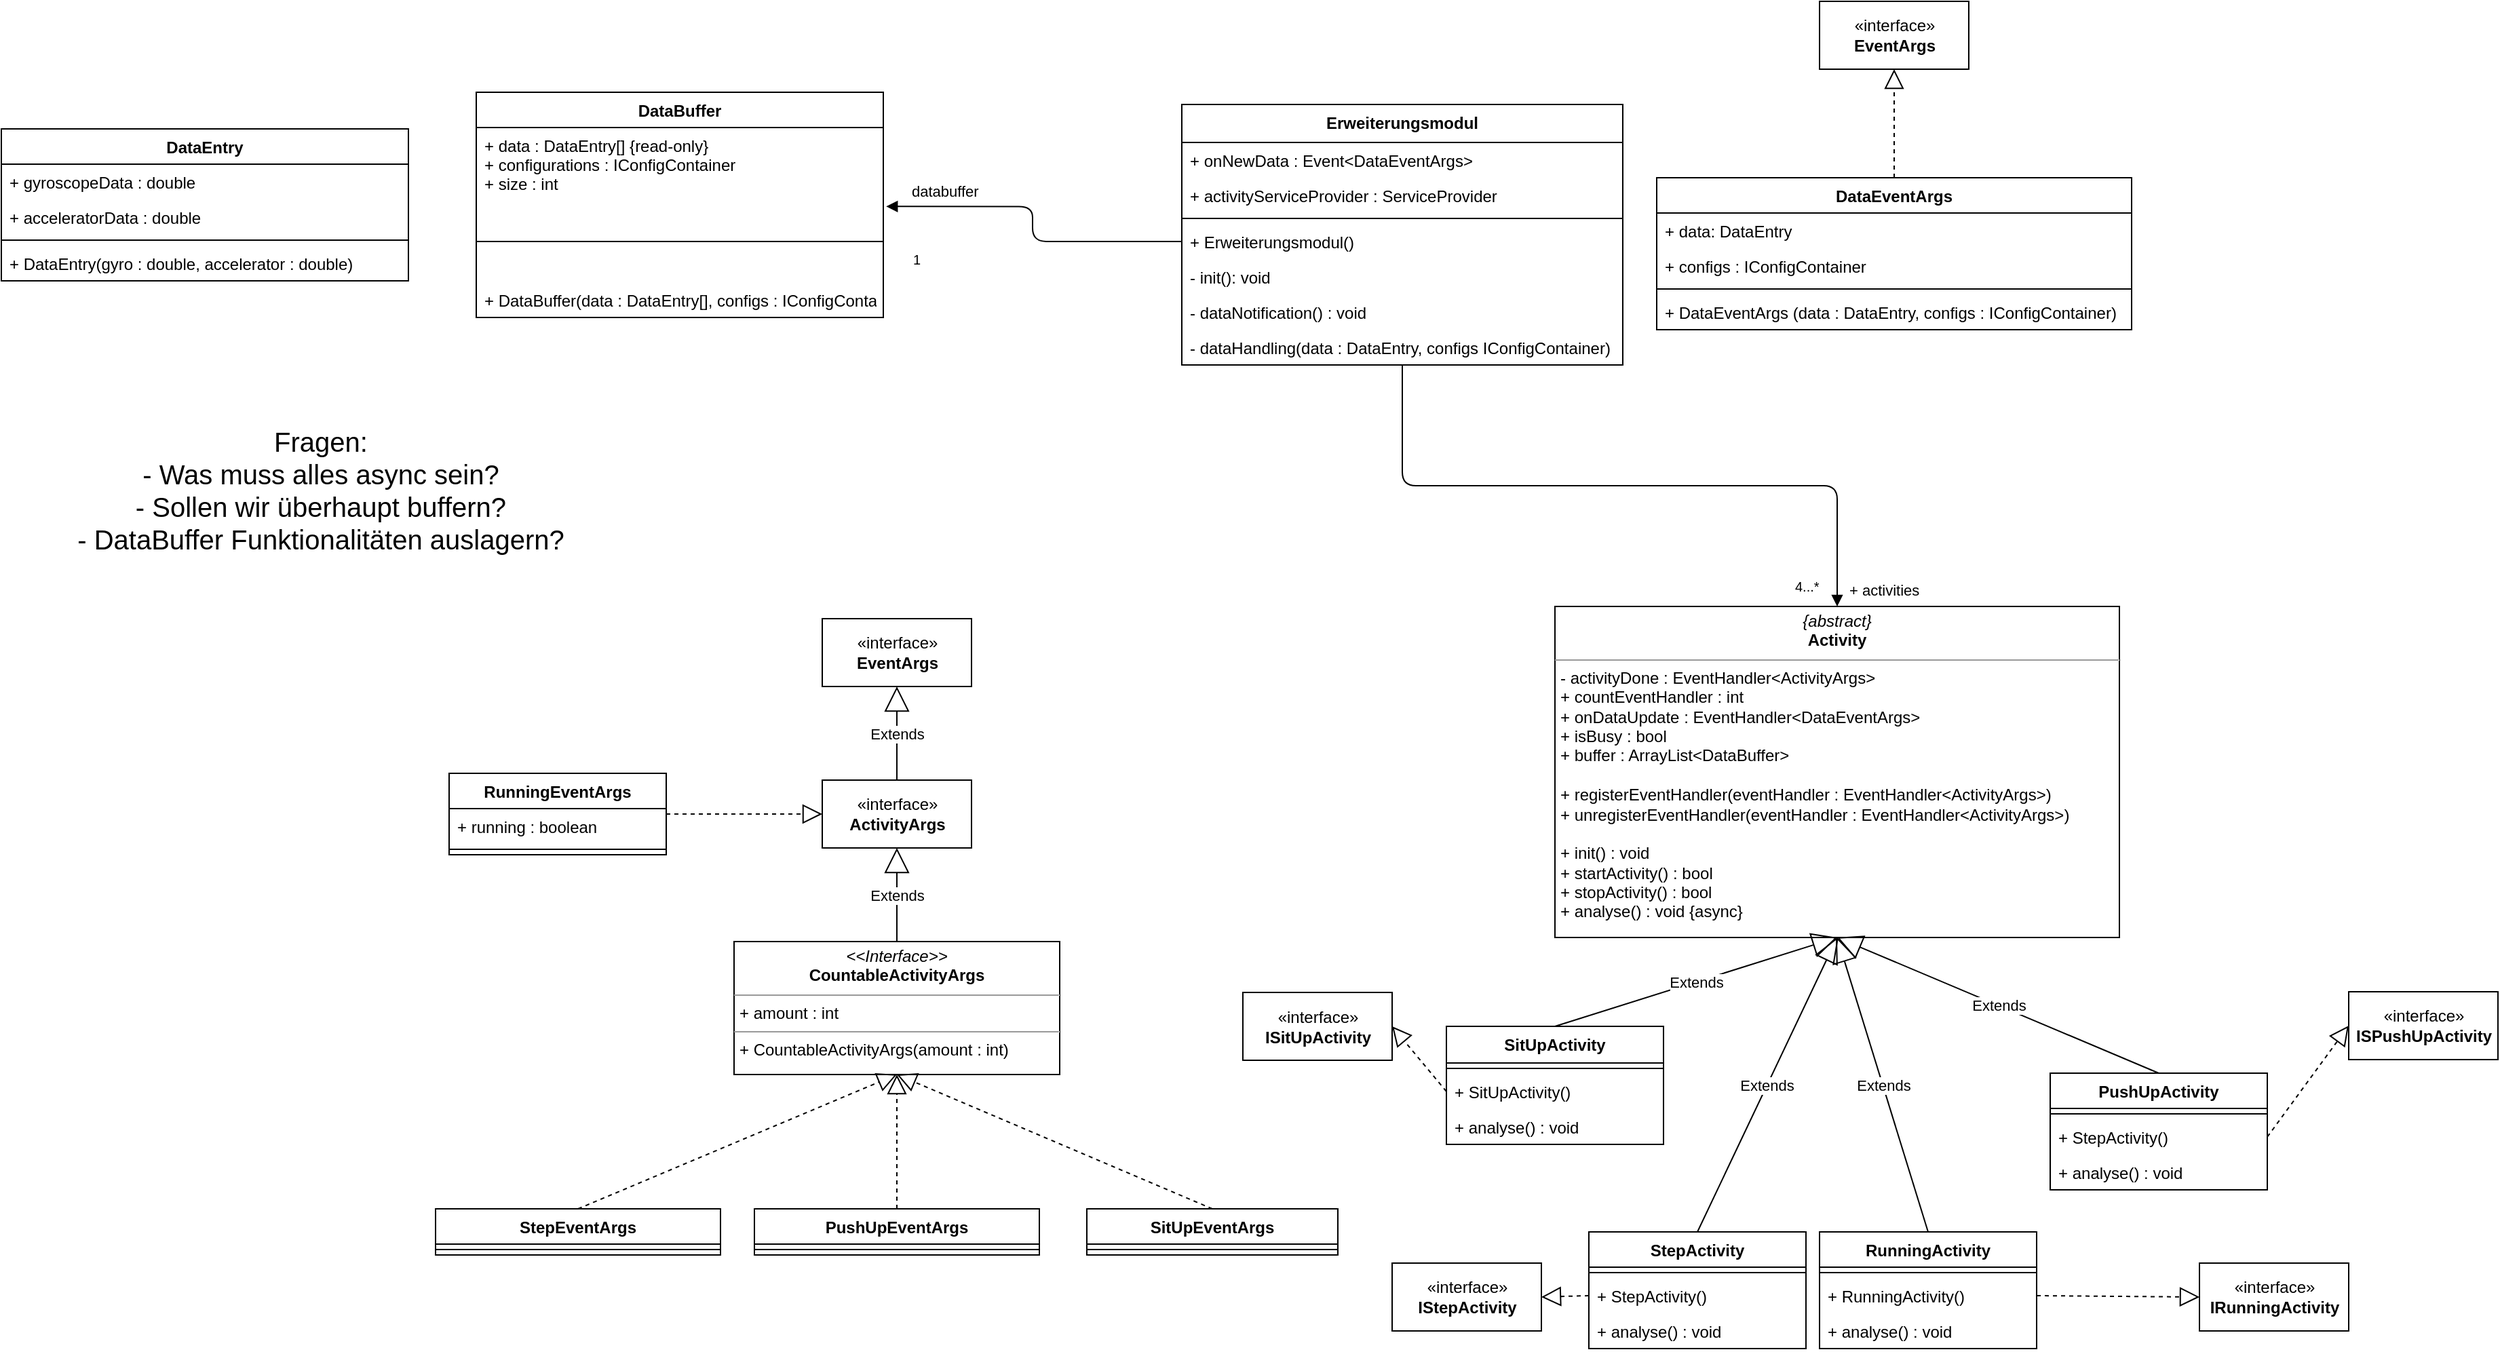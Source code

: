 <mxfile version="12.3.8" type="device" pages="1"><diagram id="adMyBay1lu6xidjCouD3" name="EM"><mxGraphModel dx="2433" dy="600" grid="1" gridSize="10" guides="1" tooltips="1" connect="1" arrows="1" fold="1" page="1" pageScale="1" pageWidth="850" pageHeight="1100" math="0" shadow="0"><root><mxCell id="0"/><mxCell id="1" parent="0"/><mxCell id="1QQ3cwLplbujhVV3ZzxS-13" value="DataBuffer" style="swimlane;fontStyle=1;align=center;verticalAlign=top;childLayout=stackLayout;horizontal=1;startSize=26;horizontalStack=0;resizeParent=1;resizeParentMax=0;resizeLast=0;collapsible=1;marginBottom=0;" parent="1" vertex="1"><mxGeometry x="-330" y="137" width="300" height="166" as="geometry"/></mxCell><mxCell id="1QQ3cwLplbujhVV3ZzxS-14" value="+ data : DataEntry[] {read-only}&#10;+ configurations : IConfigContainer&#10;+ size : int" style="text;strokeColor=none;fillColor=none;align=left;verticalAlign=top;spacingLeft=4;spacingRight=4;overflow=hidden;rotatable=0;points=[[0,0.5],[1,0.5]];portConstraint=eastwest;" parent="1QQ3cwLplbujhVV3ZzxS-13" vertex="1"><mxGeometry y="26" width="300" height="54" as="geometry"/></mxCell><mxCell id="1QQ3cwLplbujhVV3ZzxS-15" value="" style="line;strokeWidth=1;fillColor=none;align=left;verticalAlign=middle;spacingTop=-1;spacingLeft=3;spacingRight=3;rotatable=0;labelPosition=right;points=[];portConstraint=eastwest;" parent="1QQ3cwLplbujhVV3ZzxS-13" vertex="1"><mxGeometry y="80" width="300" height="60" as="geometry"/></mxCell><mxCell id="1QQ3cwLplbujhVV3ZzxS-16" value="+ DataBuffer(data : DataEntry[], configs : IConfigContainer)" style="text;strokeColor=none;fillColor=none;align=left;verticalAlign=top;spacingLeft=4;spacingRight=4;overflow=hidden;rotatable=0;points=[[0,0.5],[1,0.5]];portConstraint=eastwest;" parent="1QQ3cwLplbujhVV3ZzxS-13" vertex="1"><mxGeometry y="140" width="300" height="26" as="geometry"/></mxCell><mxCell id="1QQ3cwLplbujhVV3ZzxS-24" value="DataEntry" style="swimlane;fontStyle=1;align=center;verticalAlign=top;childLayout=stackLayout;horizontal=1;startSize=26;horizontalStack=0;resizeParent=1;resizeParentMax=0;resizeLast=0;collapsible=1;marginBottom=0;" parent="1" vertex="1"><mxGeometry x="-680" y="164" width="300" height="112" as="geometry"/></mxCell><mxCell id="1QQ3cwLplbujhVV3ZzxS-25" value="+ gyroscopeData : double" style="text;strokeColor=none;fillColor=none;align=left;verticalAlign=top;spacingLeft=4;spacingRight=4;overflow=hidden;rotatable=0;points=[[0,0.5],[1,0.5]];portConstraint=eastwest;" parent="1QQ3cwLplbujhVV3ZzxS-24" vertex="1"><mxGeometry y="26" width="300" height="26" as="geometry"/></mxCell><mxCell id="1QQ3cwLplbujhVV3ZzxS-28" value="+ acceleratorData : double" style="text;strokeColor=none;fillColor=none;align=left;verticalAlign=top;spacingLeft=4;spacingRight=4;overflow=hidden;rotatable=0;points=[[0,0.5],[1,0.5]];portConstraint=eastwest;" parent="1QQ3cwLplbujhVV3ZzxS-24" vertex="1"><mxGeometry y="52" width="300" height="26" as="geometry"/></mxCell><mxCell id="1QQ3cwLplbujhVV3ZzxS-26" value="" style="line;strokeWidth=1;fillColor=none;align=left;verticalAlign=middle;spacingTop=-1;spacingLeft=3;spacingRight=3;rotatable=0;labelPosition=right;points=[];portConstraint=eastwest;" parent="1QQ3cwLplbujhVV3ZzxS-24" vertex="1"><mxGeometry y="78" width="300" height="8" as="geometry"/></mxCell><mxCell id="1QQ3cwLplbujhVV3ZzxS-27" value="+ DataEntry(gyro : double, accelerator : double)" style="text;strokeColor=none;fillColor=none;align=left;verticalAlign=top;spacingLeft=4;spacingRight=4;overflow=hidden;rotatable=0;points=[[0,0.5],[1,0.5]];portConstraint=eastwest;" parent="1QQ3cwLplbujhVV3ZzxS-24" vertex="1"><mxGeometry y="86" width="300" height="26" as="geometry"/></mxCell><mxCell id="1QQ3cwLplbujhVV3ZzxS-32" value="DataEventArgs" style="swimlane;fontStyle=1;align=center;verticalAlign=top;childLayout=stackLayout;horizontal=1;startSize=26;horizontalStack=0;resizeParent=1;resizeParentMax=0;resizeLast=0;collapsible=1;marginBottom=0;" parent="1" vertex="1"><mxGeometry x="540" y="200" width="350" height="112" as="geometry"/></mxCell><mxCell id="1QQ3cwLplbujhVV3ZzxS-33" value="+ data: DataEntry" style="text;strokeColor=none;fillColor=none;align=left;verticalAlign=top;spacingLeft=4;spacingRight=4;overflow=hidden;rotatable=0;points=[[0,0.5],[1,0.5]];portConstraint=eastwest;" parent="1QQ3cwLplbujhVV3ZzxS-32" vertex="1"><mxGeometry y="26" width="350" height="26" as="geometry"/></mxCell><mxCell id="1QQ3cwLplbujhVV3ZzxS-36" value="+ configs : IConfigContainer" style="text;strokeColor=none;fillColor=none;align=left;verticalAlign=top;spacingLeft=4;spacingRight=4;overflow=hidden;rotatable=0;points=[[0,0.5],[1,0.5]];portConstraint=eastwest;" parent="1QQ3cwLplbujhVV3ZzxS-32" vertex="1"><mxGeometry y="52" width="350" height="26" as="geometry"/></mxCell><mxCell id="1QQ3cwLplbujhVV3ZzxS-34" value="" style="line;strokeWidth=1;fillColor=none;align=left;verticalAlign=middle;spacingTop=-1;spacingLeft=3;spacingRight=3;rotatable=0;labelPosition=right;points=[];portConstraint=eastwest;" parent="1QQ3cwLplbujhVV3ZzxS-32" vertex="1"><mxGeometry y="78" width="350" height="8" as="geometry"/></mxCell><mxCell id="1QQ3cwLplbujhVV3ZzxS-35" value="+ DataEventArgs (data : DataEntry, configs : IConfigContainer)" style="text;strokeColor=none;fillColor=none;align=left;verticalAlign=top;spacingLeft=4;spacingRight=4;overflow=hidden;rotatable=0;points=[[0,0.5],[1,0.5]];portConstraint=eastwest;" parent="1QQ3cwLplbujhVV3ZzxS-32" vertex="1"><mxGeometry y="86" width="350" height="26" as="geometry"/></mxCell><mxCell id="1QQ3cwLplbujhVV3ZzxS-37" value="«interface»&lt;br&gt;&lt;b&gt;EventArgs&lt;/b&gt;" style="html=1;" parent="1" vertex="1"><mxGeometry x="660" y="70" width="110" height="50" as="geometry"/></mxCell><mxCell id="1QQ3cwLplbujhVV3ZzxS-43" value="" style="endArrow=block;dashed=1;endFill=0;endSize=12;html=1;exitX=0.5;exitY=0;exitDx=0;exitDy=0;" parent="1" source="1QQ3cwLplbujhVV3ZzxS-32" target="1QQ3cwLplbujhVV3ZzxS-37" edge="1"><mxGeometry width="160" relative="1" as="geometry"><mxPoint x="320" y="160" as="sourcePoint"/><mxPoint x="480" y="160" as="targetPoint"/></mxGeometry></mxCell><mxCell id="1QQ3cwLplbujhVV3ZzxS-45" value="&lt;p style=&quot;margin: 0px ; margin-top: 4px ; text-align: center&quot;&gt;&lt;i&gt;{abstract}&lt;/i&gt;&lt;br&gt;&lt;b&gt;Activity&lt;/b&gt;&lt;/p&gt;&lt;hr size=&quot;1&quot;&gt;&lt;p style=&quot;margin: 0px ; margin-left: 4px&quot;&gt;&lt;span&gt;- activityDone : EventHandler&amp;lt;ActivityArgs&amp;gt;&lt;/span&gt;&lt;br&gt;&lt;/p&gt;&lt;p style=&quot;margin: 0px ; margin-left: 4px&quot;&gt;&lt;span&gt;+ countEventHandler : int&lt;/span&gt;&lt;/p&gt;&lt;p style=&quot;margin: 0px ; margin-left: 4px&quot;&gt;&lt;span&gt;+ onDataUpdate : EventHandler&amp;lt;DataEventArgs&amp;gt;&lt;/span&gt;&lt;/p&gt;&lt;p style=&quot;margin: 0px ; margin-left: 4px&quot;&gt;&lt;span&gt;+ isBusy : bool&lt;/span&gt;&lt;/p&gt;&lt;p style=&quot;margin: 0px ; margin-left: 4px&quot;&gt;&lt;span&gt;+ buffer : ArrayList&amp;lt;DataBuffer&amp;gt;&amp;nbsp;&lt;/span&gt;&lt;/p&gt;&lt;p style=&quot;margin: 0px ; margin-left: 4px&quot;&gt;&lt;span&gt;&lt;br&gt;&lt;/span&gt;&lt;/p&gt;&lt;p style=&quot;margin: 0px ; margin-left: 4px&quot;&gt;&lt;span&gt;+ registerEventHandler(eventHandler : EventHandler&amp;lt;ActivityArgs&amp;gt;)&lt;/span&gt;&lt;/p&gt;&lt;p style=&quot;margin: 0px ; margin-left: 4px&quot;&gt;+ unregisterEventHandler(eventHandler : EventHandler&amp;lt;ActivityArgs&amp;gt;)&lt;/p&gt;&lt;p style=&quot;margin: 0px ; margin-left: 4px&quot;&gt;&lt;br&gt;&lt;/p&gt;&lt;p style=&quot;margin: 0px ; margin-left: 4px&quot;&gt;+ init() : void&lt;/p&gt;&lt;p style=&quot;margin: 0px ; margin-left: 4px&quot;&gt;&lt;span&gt;+ startActivity() : bool&lt;/span&gt;&lt;/p&gt;&lt;p style=&quot;margin: 0px ; margin-left: 4px&quot;&gt;&lt;span&gt;+ stopActivity() : bool&lt;/span&gt;&lt;/p&gt;&lt;p style=&quot;margin: 0px ; margin-left: 4px&quot;&gt;+ analyse() : void {async}&lt;span&gt;&lt;br&gt;&lt;/span&gt;&lt;/p&gt;&lt;p style=&quot;margin: 0px ; margin-left: 4px&quot;&gt;&lt;br&gt;&lt;/p&gt;" style="verticalAlign=top;align=left;overflow=fill;fontSize=12;fontFamily=Helvetica;html=1;" parent="1" vertex="1"><mxGeometry x="465" y="516" width="416" height="244" as="geometry"/></mxCell><mxCell id="1QQ3cwLplbujhVV3ZzxS-46" value="PushUpActivity" style="swimlane;fontStyle=1;align=center;verticalAlign=top;childLayout=stackLayout;horizontal=1;startSize=26;horizontalStack=0;resizeParent=1;resizeParentMax=0;resizeLast=0;collapsible=1;marginBottom=0;" parent="1" vertex="1"><mxGeometry x="830" y="860" width="160" height="86" as="geometry"/></mxCell><mxCell id="1QQ3cwLplbujhVV3ZzxS-48" value="" style="line;strokeWidth=1;fillColor=none;align=left;verticalAlign=middle;spacingTop=-1;spacingLeft=3;spacingRight=3;rotatable=0;labelPosition=right;points=[];portConstraint=eastwest;" parent="1QQ3cwLplbujhVV3ZzxS-46" vertex="1"><mxGeometry y="26" width="160" height="8" as="geometry"/></mxCell><mxCell id="1QQ3cwLplbujhVV3ZzxS-112" value="+ StepActivity()" style="text;strokeColor=none;fillColor=none;align=left;verticalAlign=top;spacingLeft=4;spacingRight=4;overflow=hidden;rotatable=0;points=[[0,0.5],[1,0.5]];portConstraint=eastwest;" parent="1QQ3cwLplbujhVV3ZzxS-46" vertex="1"><mxGeometry y="34" width="160" height="26" as="geometry"/></mxCell><mxCell id="1QQ3cwLplbujhVV3ZzxS-114" value="+ analyse() : void" style="text;strokeColor=none;fillColor=none;align=left;verticalAlign=top;spacingLeft=4;spacingRight=4;overflow=hidden;rotatable=0;points=[[0,0.5],[1,0.5]];portConstraint=eastwest;" parent="1QQ3cwLplbujhVV3ZzxS-46" vertex="1"><mxGeometry y="60" width="160" height="26" as="geometry"/></mxCell><mxCell id="1QQ3cwLplbujhVV3ZzxS-94" value="RunningActivity" style="swimlane;fontStyle=1;align=center;verticalAlign=top;childLayout=stackLayout;horizontal=1;startSize=26;horizontalStack=0;resizeParent=1;resizeParentMax=0;resizeLast=0;collapsible=1;marginBottom=0;" parent="1" vertex="1"><mxGeometry x="660" y="977" width="160" height="86" as="geometry"/></mxCell><mxCell id="1QQ3cwLplbujhVV3ZzxS-96" value="" style="line;strokeWidth=1;fillColor=none;align=left;verticalAlign=middle;spacingTop=-1;spacingLeft=3;spacingRight=3;rotatable=0;labelPosition=right;points=[];portConstraint=eastwest;" parent="1QQ3cwLplbujhVV3ZzxS-94" vertex="1"><mxGeometry y="26" width="160" height="8" as="geometry"/></mxCell><mxCell id="1QQ3cwLplbujhVV3ZzxS-97" value="+ RunningActivity()" style="text;strokeColor=none;fillColor=none;align=left;verticalAlign=top;spacingLeft=4;spacingRight=4;overflow=hidden;rotatable=0;points=[[0,0.5],[1,0.5]];portConstraint=eastwest;" parent="1QQ3cwLplbujhVV3ZzxS-94" vertex="1"><mxGeometry y="34" width="160" height="26" as="geometry"/></mxCell><mxCell id="1QQ3cwLplbujhVV3ZzxS-113" value="+ analyse() : void" style="text;strokeColor=none;fillColor=none;align=left;verticalAlign=top;spacingLeft=4;spacingRight=4;overflow=hidden;rotatable=0;points=[[0,0.5],[1,0.5]];portConstraint=eastwest;" parent="1QQ3cwLplbujhVV3ZzxS-94" vertex="1"><mxGeometry y="60" width="160" height="26" as="geometry"/></mxCell><mxCell id="1QQ3cwLplbujhVV3ZzxS-102" value="SitUpActivity" style="swimlane;fontStyle=1;align=center;verticalAlign=top;childLayout=stackLayout;horizontal=1;startSize=27;horizontalStack=0;resizeParent=1;resizeParentMax=0;resizeLast=0;collapsible=1;marginBottom=0;" parent="1" vertex="1"><mxGeometry x="385" y="825.5" width="160" height="87" as="geometry"/></mxCell><mxCell id="1QQ3cwLplbujhVV3ZzxS-104" value="" style="line;strokeWidth=1;fillColor=none;align=left;verticalAlign=middle;spacingTop=-1;spacingLeft=3;spacingRight=3;rotatable=0;labelPosition=right;points=[];portConstraint=eastwest;" parent="1QQ3cwLplbujhVV3ZzxS-102" vertex="1"><mxGeometry y="27" width="160" height="8" as="geometry"/></mxCell><mxCell id="1QQ3cwLplbujhVV3ZzxS-105" value="+ SitUpActivity()" style="text;strokeColor=none;fillColor=none;align=left;verticalAlign=top;spacingLeft=4;spacingRight=4;overflow=hidden;rotatable=0;points=[[0,0.5],[1,0.5]];portConstraint=eastwest;" parent="1QQ3cwLplbujhVV3ZzxS-102" vertex="1"><mxGeometry y="35" width="160" height="26" as="geometry"/></mxCell><mxCell id="1QQ3cwLplbujhVV3ZzxS-116" value="+ analyse() : void" style="text;strokeColor=none;fillColor=none;align=left;verticalAlign=top;spacingLeft=4;spacingRight=4;overflow=hidden;rotatable=0;points=[[0,0.5],[1,0.5]];portConstraint=eastwest;" parent="1QQ3cwLplbujhVV3ZzxS-102" vertex="1"><mxGeometry y="61" width="160" height="26" as="geometry"/></mxCell><mxCell id="1QQ3cwLplbujhVV3ZzxS-98" value="StepActivity" style="swimlane;fontStyle=1;align=center;verticalAlign=top;childLayout=stackLayout;horizontal=1;startSize=26;horizontalStack=0;resizeParent=1;resizeParentMax=0;resizeLast=0;collapsible=1;marginBottom=0;" parent="1" vertex="1"><mxGeometry x="490" y="977" width="160" height="86" as="geometry"/></mxCell><mxCell id="1QQ3cwLplbujhVV3ZzxS-100" value="" style="line;strokeWidth=1;fillColor=none;align=left;verticalAlign=middle;spacingTop=-1;spacingLeft=3;spacingRight=3;rotatable=0;labelPosition=right;points=[];portConstraint=eastwest;" parent="1QQ3cwLplbujhVV3ZzxS-98" vertex="1"><mxGeometry y="26" width="160" height="8" as="geometry"/></mxCell><mxCell id="1QQ3cwLplbujhVV3ZzxS-111" value="+ StepActivity()" style="text;strokeColor=none;fillColor=none;align=left;verticalAlign=top;spacingLeft=4;spacingRight=4;overflow=hidden;rotatable=0;points=[[0,0.5],[1,0.5]];portConstraint=eastwest;" parent="1QQ3cwLplbujhVV3ZzxS-98" vertex="1"><mxGeometry y="34" width="160" height="26" as="geometry"/></mxCell><mxCell id="1QQ3cwLplbujhVV3ZzxS-115" value="+ analyse() : void" style="text;strokeColor=none;fillColor=none;align=left;verticalAlign=top;spacingLeft=4;spacingRight=4;overflow=hidden;rotatable=0;points=[[0,0.5],[1,0.5]];portConstraint=eastwest;" parent="1QQ3cwLplbujhVV3ZzxS-98" vertex="1"><mxGeometry y="60" width="160" height="26" as="geometry"/></mxCell><mxCell id="1QQ3cwLplbujhVV3ZzxS-50" value="«interface»&lt;br&gt;&lt;b&gt;EventArgs&lt;/b&gt;" style="html=1;" parent="1" vertex="1"><mxGeometry x="-75" y="525" width="110" height="50" as="geometry"/></mxCell><mxCell id="1QQ3cwLplbujhVV3ZzxS-51" value="PushUpEventArgs" style="swimlane;fontStyle=1;align=center;verticalAlign=top;childLayout=stackLayout;horizontal=1;startSize=26;horizontalStack=0;resizeParent=1;resizeParentMax=0;resizeLast=0;collapsible=1;marginBottom=0;" parent="1" vertex="1"><mxGeometry x="-125" y="960" width="210" height="34" as="geometry"><mxRectangle x="20" y="777" width="140" height="26" as="alternateBounds"/></mxGeometry></mxCell><mxCell id="1QQ3cwLplbujhVV3ZzxS-53" value="" style="line;strokeWidth=1;fillColor=none;align=left;verticalAlign=middle;spacingTop=-1;spacingLeft=3;spacingRight=3;rotatable=0;labelPosition=right;points=[];portConstraint=eastwest;" parent="1QQ3cwLplbujhVV3ZzxS-51" vertex="1"><mxGeometry y="26" width="210" height="8" as="geometry"/></mxCell><mxCell id="1QQ3cwLplbujhVV3ZzxS-66" value="SitUpEventArgs" style="swimlane;fontStyle=1;align=center;verticalAlign=top;childLayout=stackLayout;horizontal=1;startSize=26;horizontalStack=0;resizeParent=1;resizeParentMax=0;resizeLast=0;collapsible=1;marginBottom=0;" parent="1" vertex="1"><mxGeometry x="120" y="960" width="185" height="34" as="geometry"/></mxCell><mxCell id="1QQ3cwLplbujhVV3ZzxS-69" value="" style="line;strokeWidth=1;fillColor=none;align=left;verticalAlign=middle;spacingTop=-1;spacingLeft=3;spacingRight=3;rotatable=0;labelPosition=right;points=[];portConstraint=eastwest;" parent="1QQ3cwLplbujhVV3ZzxS-66" vertex="1"><mxGeometry y="26" width="185" height="8" as="geometry"/></mxCell><mxCell id="1QQ3cwLplbujhVV3ZzxS-73" value="RunningEventArgs" style="swimlane;fontStyle=1;align=center;verticalAlign=top;childLayout=stackLayout;horizontal=1;startSize=26;horizontalStack=0;resizeParent=1;resizeParentMax=0;resizeLast=0;collapsible=1;marginBottom=0;" parent="1" vertex="1"><mxGeometry x="-350" y="639" width="160" height="60" as="geometry"/></mxCell><mxCell id="1QQ3cwLplbujhVV3ZzxS-74" value="+ running : boolean" style="text;strokeColor=none;fillColor=none;align=left;verticalAlign=top;spacingLeft=4;spacingRight=4;overflow=hidden;rotatable=0;points=[[0,0.5],[1,0.5]];portConstraint=eastwest;" parent="1QQ3cwLplbujhVV3ZzxS-73" vertex="1"><mxGeometry y="26" width="160" height="26" as="geometry"/></mxCell><mxCell id="1QQ3cwLplbujhVV3ZzxS-76" value="" style="line;strokeWidth=1;fillColor=none;align=left;verticalAlign=middle;spacingTop=-1;spacingLeft=3;spacingRight=3;rotatable=0;labelPosition=right;points=[];portConstraint=eastwest;" parent="1QQ3cwLplbujhVV3ZzxS-73" vertex="1"><mxGeometry y="52" width="160" height="8" as="geometry"/></mxCell><mxCell id="1QQ3cwLplbujhVV3ZzxS-79" value="«interface»&lt;br&gt;&lt;b&gt;ActivityArgs&lt;br&gt;&lt;/b&gt;" style="html=1;" parent="1" vertex="1"><mxGeometry x="-75" y="644" width="110" height="50" as="geometry"/></mxCell><mxCell id="1QQ3cwLplbujhVV3ZzxS-81" value="Extends" style="endArrow=block;endSize=16;endFill=0;html=1;entryX=0.5;entryY=1;entryDx=0;entryDy=0;exitX=0.5;exitY=0;exitDx=0;exitDy=0;" parent="1" source="1QQ3cwLplbujhVV3ZzxS-79" target="1QQ3cwLplbujhVV3ZzxS-50" edge="1"><mxGeometry width="160" relative="1" as="geometry"><mxPoint x="120" y="660" as="sourcePoint"/><mxPoint x="280" y="650" as="targetPoint"/></mxGeometry></mxCell><mxCell id="1QQ3cwLplbujhVV3ZzxS-83" value="StepEventArgs" style="swimlane;fontStyle=1;align=center;verticalAlign=top;childLayout=stackLayout;horizontal=1;startSize=26;horizontalStack=0;resizeParent=1;resizeParentMax=0;resizeLast=0;collapsible=1;marginBottom=0;" parent="1" vertex="1"><mxGeometry x="-360" y="960" width="210" height="34" as="geometry"/></mxCell><mxCell id="1QQ3cwLplbujhVV3ZzxS-85" value="" style="line;strokeWidth=1;fillColor=none;align=left;verticalAlign=middle;spacingTop=-1;spacingLeft=3;spacingRight=3;rotatable=0;labelPosition=right;points=[];portConstraint=eastwest;" parent="1QQ3cwLplbujhVV3ZzxS-83" vertex="1"><mxGeometry y="26" width="210" height="8" as="geometry"/></mxCell><mxCell id="1QQ3cwLplbujhVV3ZzxS-87" value="&lt;p style=&quot;margin: 0px ; margin-top: 4px ; text-align: center&quot;&gt;&lt;i&gt;&amp;lt;&amp;lt;Interface&amp;gt;&amp;gt;&lt;/i&gt;&lt;br&gt;&lt;b&gt;CountableActivityArgs&lt;/b&gt;&lt;/p&gt;&lt;hr size=&quot;1&quot;&gt;&lt;p style=&quot;margin: 0px ; margin-left: 4px&quot;&gt;+ amount : int&lt;/p&gt;&lt;hr size=&quot;1&quot;&gt;&lt;p style=&quot;margin: 0px ; margin-left: 4px&quot;&gt;+ CountableActivityArgs(amount : int)&lt;/p&gt;" style="verticalAlign=top;align=left;overflow=fill;fontSize=12;fontFamily=Helvetica;html=1;" parent="1" vertex="1"><mxGeometry x="-140" y="763" width="240" height="98" as="geometry"/></mxCell><mxCell id="1QQ3cwLplbujhVV3ZzxS-88" value="Extends" style="endArrow=block;endSize=16;endFill=0;html=1;entryX=0.5;entryY=1;entryDx=0;entryDy=0;exitX=0.5;exitY=0;exitDx=0;exitDy=0;" parent="1" source="1QQ3cwLplbujhVV3ZzxS-87" target="1QQ3cwLplbujhVV3ZzxS-79" edge="1"><mxGeometry width="160" relative="1" as="geometry"><mxPoint x="-50" y="730" as="sourcePoint"/><mxPoint x="110" y="730" as="targetPoint"/></mxGeometry></mxCell><mxCell id="1QQ3cwLplbujhVV3ZzxS-89" value="" style="endArrow=block;dashed=1;endFill=0;endSize=12;html=1;exitX=0.5;exitY=0;exitDx=0;exitDy=0;entryX=0.5;entryY=1;entryDx=0;entryDy=0;" parent="1" source="1QQ3cwLplbujhVV3ZzxS-83" target="1QQ3cwLplbujhVV3ZzxS-87" edge="1"><mxGeometry width="160" relative="1" as="geometry"><mxPoint x="160" y="880" as="sourcePoint"/><mxPoint x="320" y="880" as="targetPoint"/></mxGeometry></mxCell><mxCell id="1QQ3cwLplbujhVV3ZzxS-90" value="" style="endArrow=block;dashed=1;endFill=0;endSize=12;html=1;entryX=0.5;entryY=1;entryDx=0;entryDy=0;exitX=0.5;exitY=0;exitDx=0;exitDy=0;" parent="1" source="1QQ3cwLplbujhVV3ZzxS-51" target="1QQ3cwLplbujhVV3ZzxS-87" edge="1"><mxGeometry width="160" relative="1" as="geometry"><mxPoint x="-145" y="957" as="sourcePoint"/><mxPoint x="30" y="890" as="targetPoint"/></mxGeometry></mxCell><mxCell id="1QQ3cwLplbujhVV3ZzxS-91" value="" style="endArrow=block;dashed=1;endFill=0;endSize=12;html=1;entryX=0.5;entryY=1;entryDx=0;entryDy=0;exitX=0.5;exitY=0;exitDx=0;exitDy=0;" parent="1" source="1QQ3cwLplbujhVV3ZzxS-66" target="1QQ3cwLplbujhVV3ZzxS-87" edge="1"><mxGeometry width="160" relative="1" as="geometry"><mxPoint x="155" y="977" as="sourcePoint"/><mxPoint x="60" y="878" as="targetPoint"/></mxGeometry></mxCell><mxCell id="1QQ3cwLplbujhVV3ZzxS-93" value="" style="endArrow=block;dashed=1;endFill=0;endSize=12;html=1;exitX=1;exitY=0.5;exitDx=0;exitDy=0;entryX=0;entryY=0.5;entryDx=0;entryDy=0;" parent="1" source="1QQ3cwLplbujhVV3ZzxS-73" target="1QQ3cwLplbujhVV3ZzxS-79" edge="1"><mxGeometry width="160" relative="1" as="geometry"><mxPoint x="-230" y="760" as="sourcePoint"/><mxPoint x="-70" y="760" as="targetPoint"/></mxGeometry></mxCell><mxCell id="1QQ3cwLplbujhVV3ZzxS-108" value="" style="endArrow=block;dashed=1;endFill=0;endSize=12;html=1;entryX=1;entryY=0.5;entryDx=0;entryDy=0;exitX=0;exitY=0.5;exitDx=0;exitDy=0;" parent="1" source="1QQ3cwLplbujhVV3ZzxS-111" target="n2-QzeIZX0uXDNsSAh_k-14" edge="1"><mxGeometry width="160" relative="1" as="geometry"><mxPoint x="580" y="1065" as="sourcePoint"/><mxPoint x="430" y="960" as="targetPoint"/></mxGeometry></mxCell><mxCell id="1QQ3cwLplbujhVV3ZzxS-109" value="" style="endArrow=block;dashed=1;endFill=0;endSize=12;html=1;entryX=0;entryY=0.5;entryDx=0;entryDy=0;exitX=1;exitY=0.5;exitDx=0;exitDy=0;" parent="1" source="1QQ3cwLplbujhVV3ZzxS-112" target="n2-QzeIZX0uXDNsSAh_k-11" edge="1"><mxGeometry width="160" relative="1" as="geometry"><mxPoint x="1010" y="890" as="sourcePoint"/><mxPoint x="521.5" y="854" as="targetPoint"/></mxGeometry></mxCell><mxCell id="1QQ3cwLplbujhVV3ZzxS-110" value="" style="endArrow=block;dashed=1;endFill=0;endSize=12;html=1;entryX=0;entryY=0.5;entryDx=0;entryDy=0;exitX=1;exitY=0.5;exitDx=0;exitDy=0;" parent="1" source="1QQ3cwLplbujhVV3ZzxS-97" target="n2-QzeIZX0uXDNsSAh_k-12" edge="1"><mxGeometry width="160" relative="1" as="geometry"><mxPoint x="679" y="960" as="sourcePoint"/><mxPoint x="794.5" y="734" as="targetPoint"/></mxGeometry></mxCell><mxCell id="1QQ3cwLplbujhVV3ZzxS-133" value="databuffer" style="endArrow=block;endFill=1;html=1;edgeStyle=orthogonalEdgeStyle;align=left;verticalAlign=top;exitX=0;exitY=0.5;exitDx=0;exitDy=0;entryX=1.007;entryY=1.077;entryDx=0;entryDy=0;entryPerimeter=0;" parent="1" source="1QQ3cwLplbujhVV3ZzxS-4" target="1QQ3cwLplbujhVV3ZzxS-14" edge="1"><mxGeometry x="0.864" y="-24" relative="1" as="geometry"><mxPoint x="59.5" y="170" as="sourcePoint"/><mxPoint x="119.5" y="270" as="targetPoint"/><mxPoint as="offset"/></mxGeometry></mxCell><mxCell id="1QQ3cwLplbujhVV3ZzxS-134" value="1" style="resizable=0;html=1;align=left;verticalAlign=bottom;labelBackgroundColor=#ffffff;fontSize=10;" parent="1QQ3cwLplbujhVV3ZzxS-133" connectable="0" vertex="1"><mxGeometry x="-1" relative="1" as="geometry"><mxPoint x="-200" y="21" as="offset"/></mxGeometry></mxCell><mxCell id="1QQ3cwLplbujhVV3ZzxS-137" value="" style="group" parent="1" vertex="1" connectable="0"><mxGeometry x="190" y="146" width="325" height="166" as="geometry"/></mxCell><mxCell id="1QQ3cwLplbujhVV3ZzxS-1" value="Erweiterungsmodul&#10;" style="swimlane;fontStyle=1;align=center;verticalAlign=top;childLayout=stackLayout;horizontal=1;startSize=28;horizontalStack=0;resizeParent=1;resizeParentMax=0;resizeLast=0;collapsible=1;marginBottom=0;" parent="1QQ3cwLplbujhVV3ZzxS-137" vertex="1"><mxGeometry width="325" height="192" as="geometry"><mxRectangle width="140" height="28" as="alternateBounds"/></mxGeometry></mxCell><mxCell id="1QQ3cwLplbujhVV3ZzxS-31" value="+ onNewData : Event&lt;DataEventArgs&gt; " style="text;strokeColor=none;fillColor=none;align=left;verticalAlign=top;spacingLeft=4;spacingRight=4;overflow=hidden;rotatable=0;points=[[0,0.5],[1,0.5]];portConstraint=eastwest;" parent="1QQ3cwLplbujhVV3ZzxS-1" vertex="1"><mxGeometry y="28" width="325" height="26" as="geometry"/></mxCell><mxCell id="n2-QzeIZX0uXDNsSAh_k-1" value="+ activityServiceProvider : ServiceProvider" style="text;strokeColor=none;fillColor=none;align=left;verticalAlign=top;spacingLeft=4;spacingRight=4;overflow=hidden;rotatable=0;points=[[0,0.5],[1,0.5]];portConstraint=eastwest;" vertex="1" parent="1QQ3cwLplbujhVV3ZzxS-1"><mxGeometry y="54" width="325" height="26" as="geometry"/></mxCell><mxCell id="1QQ3cwLplbujhVV3ZzxS-3" value="" style="line;strokeWidth=1;fillColor=none;align=left;verticalAlign=middle;spacingTop=-1;spacingLeft=3;spacingRight=3;rotatable=0;labelPosition=right;points=[];portConstraint=eastwest;" parent="1QQ3cwLplbujhVV3ZzxS-1" vertex="1"><mxGeometry y="80" width="325" height="8" as="geometry"/></mxCell><mxCell id="1QQ3cwLplbujhVV3ZzxS-4" value="+ Erweiterungsmodul()" style="text;strokeColor=none;fillColor=none;align=left;verticalAlign=top;spacingLeft=4;spacingRight=4;overflow=hidden;rotatable=0;points=[[0,0.5],[1,0.5]];portConstraint=eastwest;" parent="1QQ3cwLplbujhVV3ZzxS-1" vertex="1"><mxGeometry y="88" width="325" height="26" as="geometry"/></mxCell><mxCell id="1QQ3cwLplbujhVV3ZzxS-123" value="- init(): void" style="text;strokeColor=none;fillColor=none;align=left;verticalAlign=top;spacingLeft=4;spacingRight=4;overflow=hidden;rotatable=0;points=[[0,0.5],[1,0.5]];portConstraint=eastwest;" parent="1QQ3cwLplbujhVV3ZzxS-1" vertex="1"><mxGeometry y="114" width="325" height="26" as="geometry"/></mxCell><mxCell id="1QQ3cwLplbujhVV3ZzxS-124" value="- dataNotification() : void&#10;" style="text;strokeColor=none;fillColor=none;align=left;verticalAlign=top;spacingLeft=4;spacingRight=4;overflow=hidden;rotatable=0;points=[[0,0.5],[1,0.5]];portConstraint=eastwest;" parent="1QQ3cwLplbujhVV3ZzxS-1" vertex="1"><mxGeometry y="140" width="325" height="26" as="geometry"/></mxCell><mxCell id="1QQ3cwLplbujhVV3ZzxS-125" value="- dataHandling(data : DataEntry, configs IConfigContainer)" style="text;strokeColor=none;fillColor=none;align=left;verticalAlign=top;spacingLeft=4;spacingRight=4;overflow=hidden;rotatable=0;points=[[0,0.5],[1,0.5]];portConstraint=eastwest;" parent="1QQ3cwLplbujhVV3ZzxS-1" vertex="1"><mxGeometry y="166" width="325" height="26" as="geometry"/></mxCell><mxCell id="1QQ3cwLplbujhVV3ZzxS-135" value="+ activities" style="endArrow=block;endFill=1;html=1;edgeStyle=orthogonalEdgeStyle;align=left;verticalAlign=top;exitX=0.5;exitY=1;exitDx=0;exitDy=0;entryX=0.5;entryY=0;entryDx=0;entryDy=0;" parent="1" source="1QQ3cwLplbujhVV3ZzxS-1" target="1QQ3cwLplbujhVV3ZzxS-45" edge="1"><mxGeometry x="0.899" y="7" relative="1" as="geometry"><mxPoint x="350" y="330" as="sourcePoint"/><mxPoint x="580" y="500" as="targetPoint"/><mxPoint as="offset"/></mxGeometry></mxCell><mxCell id="1QQ3cwLplbujhVV3ZzxS-136" value="4...*" style="resizable=0;html=1;align=left;verticalAlign=bottom;labelBackgroundColor=#ffffff;fontSize=10;" parent="1QQ3cwLplbujhVV3ZzxS-135" connectable="0" vertex="1"><mxGeometry x="-1" relative="1" as="geometry"><mxPoint x="287" y="171.5" as="offset"/></mxGeometry></mxCell><mxCell id="1QQ3cwLplbujhVV3ZzxS-141" value="&lt;font style=&quot;font-size: 20px&quot;&gt;Fragen:&lt;br&gt;- Was muss alles async sein?&lt;br&gt;- Sollen wir überhaupt buffern?&lt;br&gt;- DataBuffer Funktionalitäten auslagern?&lt;br&gt;&lt;/font&gt;" style="text;html=1;align=center;verticalAlign=middle;resizable=0;points=[];;autosize=1;" parent="1" vertex="1"><mxGeometry x="-630" y="395" width="370" height="70" as="geometry"/></mxCell><mxCell id="n2-QzeIZX0uXDNsSAh_k-9" value="«interface»&lt;br&gt;&lt;b&gt;ISitUpActivity&lt;/b&gt;" style="html=1;" vertex="1" parent="1"><mxGeometry x="235" y="800.5" width="110" height="50" as="geometry"/></mxCell><mxCell id="n2-QzeIZX0uXDNsSAh_k-11" value="«interface»&lt;br&gt;&lt;b&gt;ISPushUpActivity&lt;/b&gt;" style="html=1;" vertex="1" parent="1"><mxGeometry x="1050" y="800" width="110" height="50" as="geometry"/></mxCell><mxCell id="n2-QzeIZX0uXDNsSAh_k-12" value="«interface»&lt;br&gt;&lt;b&gt;IRunningActivity&lt;/b&gt;" style="html=1;" vertex="1" parent="1"><mxGeometry x="940" y="1000" width="110" height="50" as="geometry"/></mxCell><mxCell id="n2-QzeIZX0uXDNsSAh_k-14" value="«interface»&lt;br&gt;&lt;b&gt;IStepActivity&lt;/b&gt;" style="html=1;" vertex="1" parent="1"><mxGeometry x="345" y="1000" width="110" height="50" as="geometry"/></mxCell><mxCell id="n2-QzeIZX0uXDNsSAh_k-15" value="" style="endArrow=block;dashed=1;endFill=0;endSize=12;html=1;exitX=0;exitY=0.5;exitDx=0;exitDy=0;entryX=1;entryY=0.5;entryDx=0;entryDy=0;" edge="1" parent="1" source="1QQ3cwLplbujhVV3ZzxS-105" target="n2-QzeIZX0uXDNsSAh_k-9"><mxGeometry width="160" relative="1" as="geometry"><mxPoint x="280" y="880" as="sourcePoint"/><mxPoint x="440" y="880" as="targetPoint"/></mxGeometry></mxCell><mxCell id="n2-QzeIZX0uXDNsSAh_k-16" value="Extends" style="endArrow=block;endSize=16;endFill=0;html=1;exitX=0.5;exitY=0;exitDx=0;exitDy=0;entryX=0.5;entryY=1;entryDx=0;entryDy=0;" edge="1" parent="1" source="1QQ3cwLplbujhVV3ZzxS-102" target="1QQ3cwLplbujhVV3ZzxS-45"><mxGeometry width="160" relative="1" as="geometry"><mxPoint x="490" y="810" as="sourcePoint"/><mxPoint x="640" y="770" as="targetPoint"/></mxGeometry></mxCell><mxCell id="n2-QzeIZX0uXDNsSAh_k-17" value="Extends" style="endArrow=block;endSize=16;endFill=0;html=1;exitX=0.5;exitY=0;exitDx=0;exitDy=0;entryX=0.5;entryY=1;entryDx=0;entryDy=0;" edge="1" parent="1" source="1QQ3cwLplbujhVV3ZzxS-98" target="1QQ3cwLplbujhVV3ZzxS-45"><mxGeometry width="160" relative="1" as="geometry"><mxPoint x="556" y="869" as="sourcePoint"/><mxPoint x="764" y="803.5" as="targetPoint"/></mxGeometry></mxCell><mxCell id="n2-QzeIZX0uXDNsSAh_k-18" value="Extends" style="endArrow=block;endSize=16;endFill=0;html=1;exitX=0.5;exitY=0;exitDx=0;exitDy=0;entryX=0.5;entryY=1;entryDx=0;entryDy=0;" edge="1" parent="1" source="1QQ3cwLplbujhVV3ZzxS-94" target="1QQ3cwLplbujhVV3ZzxS-45"><mxGeometry width="160" relative="1" as="geometry"><mxPoint x="580" y="987" as="sourcePoint"/><mxPoint x="683" y="770" as="targetPoint"/></mxGeometry></mxCell><mxCell id="n2-QzeIZX0uXDNsSAh_k-19" value="Extends" style="endArrow=block;endSize=16;endFill=0;html=1;exitX=0.5;exitY=0;exitDx=0;exitDy=0;entryX=0.5;entryY=1;entryDx=0;entryDy=0;" edge="1" parent="1" source="1QQ3cwLplbujhVV3ZzxS-46" target="1QQ3cwLplbujhVV3ZzxS-45"><mxGeometry width="160" relative="1" as="geometry"><mxPoint x="750" y="987" as="sourcePoint"/><mxPoint x="683" y="770" as="targetPoint"/></mxGeometry></mxCell></root></mxGraphModel></diagram></mxfile>